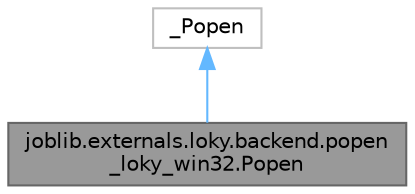 digraph "joblib.externals.loky.backend.popen_loky_win32.Popen"
{
 // LATEX_PDF_SIZE
  bgcolor="transparent";
  edge [fontname=Helvetica,fontsize=10,labelfontname=Helvetica,labelfontsize=10];
  node [fontname=Helvetica,fontsize=10,shape=box,height=0.2,width=0.4];
  Node1 [id="Node000001",label="joblib.externals.loky.backend.popen\l_loky_win32.Popen",height=0.2,width=0.4,color="gray40", fillcolor="grey60", style="filled", fontcolor="black",tooltip=" "];
  Node2 -> Node1 [id="edge1_Node000001_Node000002",dir="back",color="steelblue1",style="solid",tooltip=" "];
  Node2 [id="Node000002",label="_Popen",height=0.2,width=0.4,color="grey75", fillcolor="white", style="filled",URL="$df/d6f/class__Popen.html",tooltip=" "];
}
